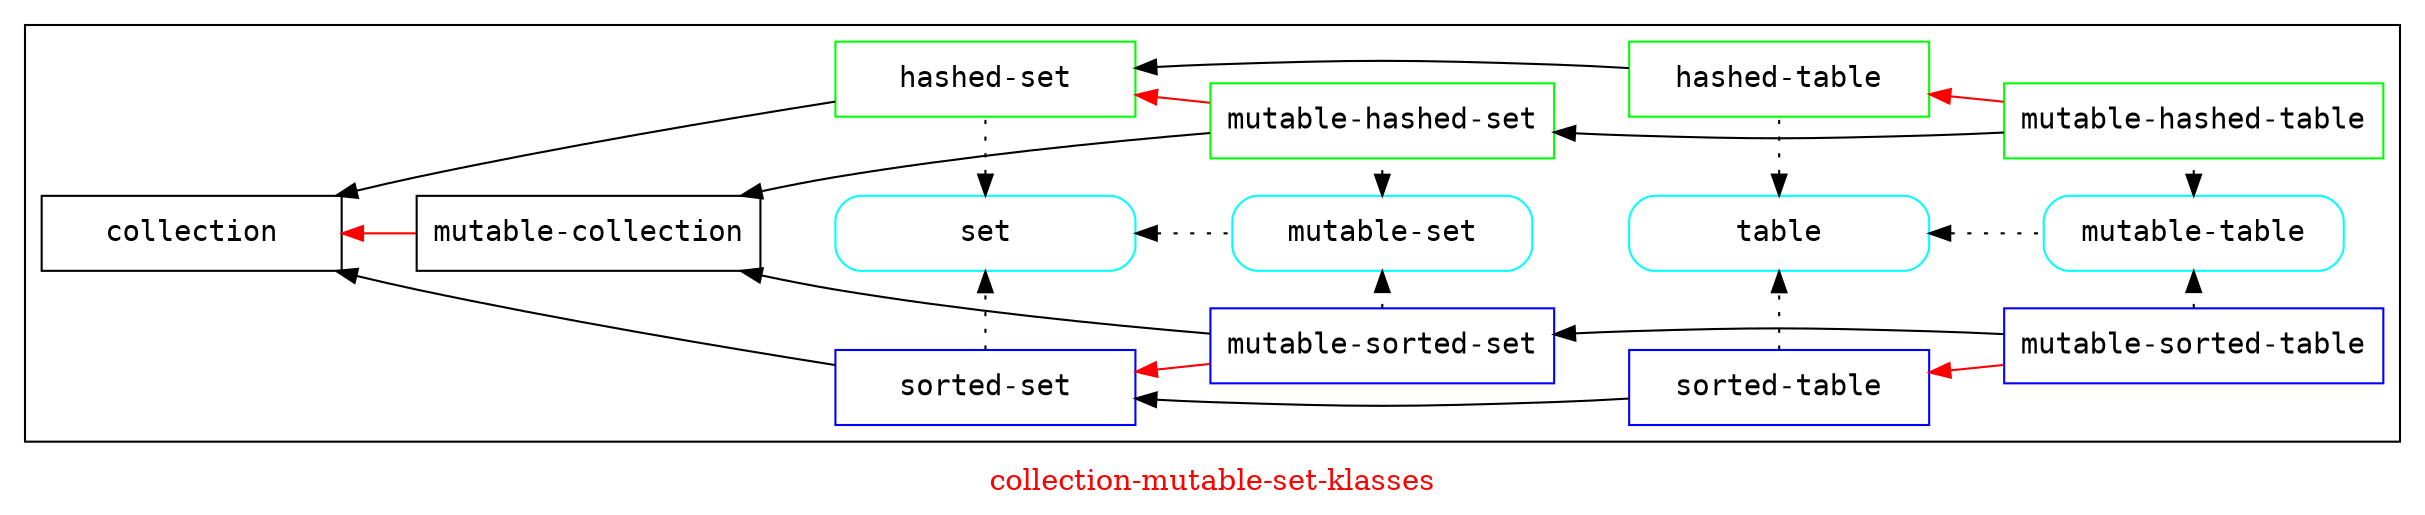 // -*- mode: C++; c-basic-offset: 2; tab-width: 2; indent-tabs-mode: nil -*-

// Copyright (C) 2007, 2008, 2009 Robert Nielsen <robert@dakota.org>
//
// Licensed under the Apache License, Version 2.0 (the "License");
// you may not use this file except in compliance with the License.
// You may obtain a copy of the License at
//
//      http://www.apache.org/licenses/LICENSE-2.0
//
// Unless required by applicable law or agreed to in writing, software
// distributed under the License is distributed on an "AS IS" BASIS,
// WITHOUT WARRANTIES OR CONDITIONS OF ANY KIND, either express or implied.
// See the License for the specific language governing permissions and
// limitations under the License.

digraph "collection-mutable-set-klasses"
{
	graph [ label = "\G",
          fontcolor = red,
          rankdir = LR,
	];
	node [ fontname = courier,
         shape = rect,
         width = 2.0,
	];
	edge [ dir = back, // its more natural to see: some-klass <- some-subklass
	];

//   subgraph "cluster-legend"
//   {
//     graph [ label = "legend" ];
//     "klass w/o slots";
//     "klass w/ slots" [ color = blue ];
//     "union klass" [ color = green ];
//     "trait" [ style = rounded ];
//   }

  subgraph "cluster-main"
  {
    graph [ label = "" ];
    // traits
    "set" [ style = rounded, color = cyan ];
    "table" [ style = rounded, color = cyan ];
    "mutable-set" [ style = rounded, color = cyan ];
    "mutable-table" [ style = rounded, color = cyan ];
    "hashed-set" [ color = green ];
    "sorted-set" [ color = blue ];
    "hashed-table" [ color = green ];
    "sorted-table" [ color = blue ];
    "mutable-hashed-table" [ color = green ];
    "mutable-sorted-table" [ color = blue ];
    "mutable-hashed-set" [ color = green ];
    "mutable-sorted-set" [ color = blue ];

    // klass-to-klass edges
    "mutable-collection" -> "mutable-sorted-set";
    "mutable-collection" -> "mutable-hashed-set";
    "collection" -> "sorted-set";
    "collection" -> "hashed-set";
    "collection" -> "mutable-collection" [ color = red ];
    "sorted-set" -> "mutable-sorted-set" [ color = red ];
    "hashed-set" -> "mutable-hashed-set" [ color = red ];
    "sorted-set" -> "sorted-table";
    "hashed-set" -> "hashed-table";

    // trait-to-trait edges
    "set" -> "mutable-set" [ style = dotted ];
    "table" -> "mutable-table" [ style = dotted ];

    // klass-to-trait edges
    // to debug set color = red
    "sorted-set" -> "set" [ style = dotted, dir = forward ];
    "sorted-table" -> "table" [ style = dotted, dir = forward ];
    "mutable-sorted-set" -> "mutable-set" [ style = dotted,  dir = forward ];
    "mutable-sorted-table" -> "mutable-table" [ style = dotted,  dir = forward ];

    // trait-to-klass edges
    "set" -> "hashed-set" [ style = dotted ];
    "table" -> "hashed-table" [ style = dotted ];
    "mutable-set" -> "mutable-hashed-set" [ style = dotted ];
    "mutable-table" -> "mutable-hashed-table" [ style = dotted ];

    "mutable-sorted-set" -> "mutable-sorted-table";
    "mutable-hashed-set" -> "mutable-hashed-table";

    "sorted-table" -> "mutable-sorted-table" [ color = red ];
    "hashed-table" -> "mutable-hashed-table" [ color = red ];

    { rank = same; "sorted-set"; "set" };
    { rank = same; "hashed-set"; "set" };

    { rank = same; "mutable-sorted-set"; "mutable-set" };
    { rank = same; "mutable-hashed-set"; "mutable-set" };

    { rank = same; "mutable-sorted-table"; "mutable-table" };
    { rank = same; "mutable-hashed-table"; "mutable-table" };

    { rank = same; "sorted-table"; "table" };
    { rank = same; "hashed-table"; "table" };

    // layout hacks
    // to debug set color = gray
    "mutable-sorted-set" -> "table" [ style = invis ];
    "mutable-hashed-set" -> "table" [ style = invis ];
  }

  // layout only
  "mutable-collection" -> "set" [ style = invis ];
}
